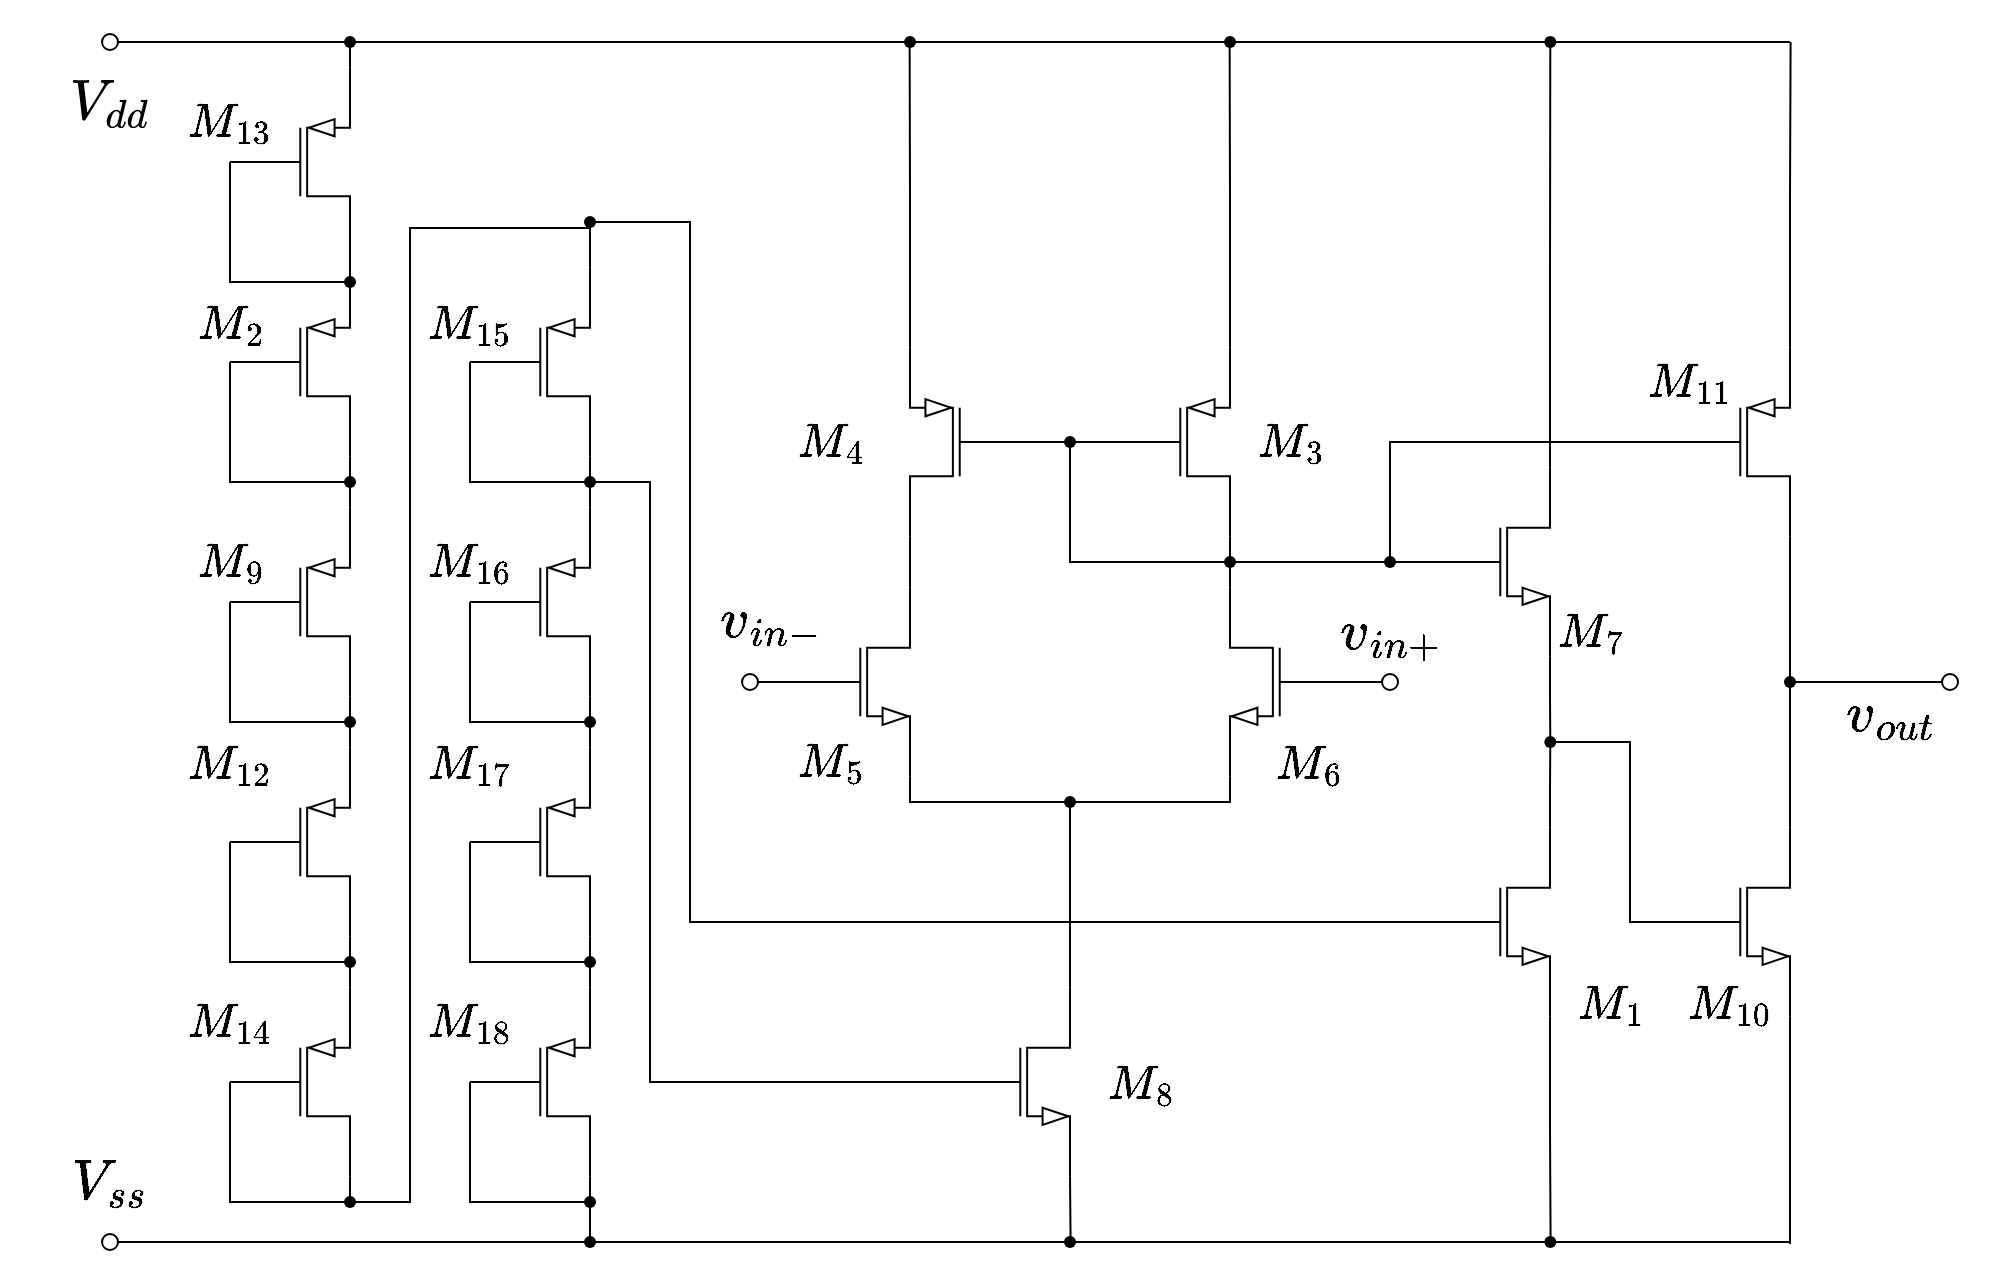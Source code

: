 <mxfile version="21.1.2" type="device">
  <diagram id="sZmBBNWmDqwiIwYOH3dT" name="ページ1">
    <mxGraphModel dx="1434" dy="844" grid="1" gridSize="10" guides="1" tooltips="1" connect="1" arrows="1" fold="1" page="1" pageScale="1" pageWidth="1169" pageHeight="827" math="1" shadow="0">
      <root>
        <mxCell id="0" />
        <mxCell id="1" parent="0" />
        <mxCell id="0vJ4t5-ptD8LFdicFCj9-73" style="edgeStyle=orthogonalEdgeStyle;shape=connector;rounded=0;orthogonalLoop=1;jettySize=auto;html=1;exitX=1;exitY=0;exitDx=0;exitDy=0;exitPerimeter=0;entryX=1;entryY=1;entryDx=0;entryDy=0;entryPerimeter=0;labelBackgroundColor=default;strokeColor=default;fontFamily=Helvetica;fontSize=11;fontColor=default;endArrow=none;endFill=0;" parent="1" source="0vJ4t5-ptD8LFdicFCj9-1" target="0vJ4t5-ptD8LFdicFCj9-68" edge="1">
          <mxGeometry relative="1" as="geometry" />
        </mxCell>
        <mxCell id="0vJ4t5-ptD8LFdicFCj9-75" style="edgeStyle=orthogonalEdgeStyle;shape=connector;rounded=0;orthogonalLoop=1;jettySize=auto;html=1;exitX=1;exitY=1;exitDx=0;exitDy=0;exitPerimeter=0;entryX=1;entryY=1;entryDx=0;entryDy=0;entryPerimeter=0;labelBackgroundColor=default;strokeColor=default;fontFamily=Helvetica;fontSize=11;fontColor=default;endArrow=none;endFill=0;" parent="1" source="0vJ4t5-ptD8LFdicFCj9-1" target="0vJ4t5-ptD8LFdicFCj9-69" edge="1">
          <mxGeometry relative="1" as="geometry">
            <Array as="points">
              <mxPoint x="550" y="499" />
              <mxPoint x="710" y="499" />
            </Array>
          </mxGeometry>
        </mxCell>
        <mxCell id="0vJ4t5-ptD8LFdicFCj9-119" style="edgeStyle=orthogonalEdgeStyle;shape=connector;rounded=0;orthogonalLoop=1;jettySize=auto;html=1;exitX=0;exitY=0.5;exitDx=0;exitDy=0;exitPerimeter=0;entryX=1;entryY=0.5;entryDx=0;entryDy=0;labelBackgroundColor=default;strokeColor=default;fontFamily=Helvetica;fontSize=11;fontColor=default;endArrow=none;endFill=0;" parent="1" source="0vJ4t5-ptD8LFdicFCj9-1" target="0vJ4t5-ptD8LFdicFCj9-116" edge="1">
          <mxGeometry relative="1" as="geometry" />
        </mxCell>
        <mxCell id="0vJ4t5-ptD8LFdicFCj9-1" value="" style="verticalLabelPosition=bottom;shadow=0;dashed=0;align=center;html=1;verticalAlign=top;shape=mxgraph.electrical.transistors.nmos;pointerEvents=1;" parent="1" vertex="1">
          <mxGeometry x="490" y="389" width="60" height="100" as="geometry" />
        </mxCell>
        <mxCell id="0vJ4t5-ptD8LFdicFCj9-4" style="edgeStyle=orthogonalEdgeStyle;rounded=0;orthogonalLoop=1;jettySize=auto;html=1;exitX=0;exitY=0.5;exitDx=0;exitDy=0;exitPerimeter=0;entryX=0.61;entryY=0.47;entryDx=0;entryDy=0;entryPerimeter=0;endArrow=none;endFill=0;" parent="1" source="0vJ4t5-ptD8LFdicFCj9-2" target="0vJ4t5-ptD8LFdicFCj9-3" edge="1">
          <mxGeometry relative="1" as="geometry">
            <Array as="points">
              <mxPoint x="210" y="339" />
            </Array>
          </mxGeometry>
        </mxCell>
        <mxCell id="0vJ4t5-ptD8LFdicFCj9-5" style="edgeStyle=orthogonalEdgeStyle;shape=connector;rounded=0;orthogonalLoop=1;jettySize=auto;html=1;exitX=1;exitY=1;exitDx=0;exitDy=0;exitPerimeter=0;entryX=0.995;entryY=0.441;entryDx=0;entryDy=0;entryPerimeter=0;labelBackgroundColor=default;strokeColor=default;fontFamily=Helvetica;fontSize=11;fontColor=default;endArrow=none;endFill=0;" parent="1" source="0vJ4t5-ptD8LFdicFCj9-2" target="0vJ4t5-ptD8LFdicFCj9-3" edge="1">
          <mxGeometry relative="1" as="geometry" />
        </mxCell>
        <mxCell id="0vJ4t5-ptD8LFdicFCj9-18" style="edgeStyle=orthogonalEdgeStyle;shape=connector;rounded=0;orthogonalLoop=1;jettySize=auto;html=1;exitX=1;exitY=0;exitDx=0;exitDy=0;exitPerimeter=0;labelBackgroundColor=default;strokeColor=default;fontFamily=Helvetica;fontSize=11;fontColor=default;endArrow=none;endFill=0;" parent="1" source="0vJ4t5-ptD8LFdicFCj9-2" edge="1">
          <mxGeometry relative="1" as="geometry">
            <mxPoint x="270" y="219" as="targetPoint" />
          </mxGeometry>
        </mxCell>
        <mxCell id="0vJ4t5-ptD8LFdicFCj9-2" value="" style="verticalLabelPosition=bottom;shadow=0;dashed=0;align=center;html=1;verticalAlign=top;shape=mxgraph.electrical.transistors.pmos;pointerEvents=1;" parent="1" vertex="1">
          <mxGeometry x="210" y="229" width="60" height="100" as="geometry" />
        </mxCell>
        <mxCell id="0vJ4t5-ptD8LFdicFCj9-3" value="" style="shape=waypoint;sketch=0;fillStyle=solid;size=6;pointerEvents=1;points=[];fillColor=none;resizable=0;rotatable=0;perimeter=centerPerimeter;snapToPoint=1;fontFamily=Helvetica;fontSize=11;fontColor=default;" parent="1" vertex="1">
          <mxGeometry x="250" y="319" width="40" height="40" as="geometry" />
        </mxCell>
        <mxCell id="0vJ4t5-ptD8LFdicFCj9-19" style="edgeStyle=orthogonalEdgeStyle;rounded=0;orthogonalLoop=1;jettySize=auto;html=1;exitX=0;exitY=0.5;exitDx=0;exitDy=0;exitPerimeter=0;entryX=0.61;entryY=0.47;entryDx=0;entryDy=0;entryPerimeter=0;endArrow=none;endFill=0;" parent="1" source="0vJ4t5-ptD8LFdicFCj9-22" target="0vJ4t5-ptD8LFdicFCj9-23" edge="1">
          <mxGeometry relative="1" as="geometry">
            <Array as="points">
              <mxPoint x="210" y="459" />
            </Array>
          </mxGeometry>
        </mxCell>
        <mxCell id="0vJ4t5-ptD8LFdicFCj9-20" style="edgeStyle=orthogonalEdgeStyle;shape=connector;rounded=0;orthogonalLoop=1;jettySize=auto;html=1;exitX=1;exitY=1;exitDx=0;exitDy=0;exitPerimeter=0;entryX=0.995;entryY=0.441;entryDx=0;entryDy=0;entryPerimeter=0;labelBackgroundColor=default;strokeColor=default;fontFamily=Helvetica;fontSize=11;fontColor=default;endArrow=none;endFill=0;" parent="1" source="0vJ4t5-ptD8LFdicFCj9-22" target="0vJ4t5-ptD8LFdicFCj9-23" edge="1">
          <mxGeometry relative="1" as="geometry" />
        </mxCell>
        <mxCell id="0vJ4t5-ptD8LFdicFCj9-21" style="edgeStyle=orthogonalEdgeStyle;shape=connector;rounded=0;orthogonalLoop=1;jettySize=auto;html=1;exitX=1;exitY=0;exitDx=0;exitDy=0;exitPerimeter=0;labelBackgroundColor=default;strokeColor=default;fontFamily=Helvetica;fontSize=11;fontColor=default;endArrow=none;endFill=0;" parent="1" source="0vJ4t5-ptD8LFdicFCj9-22" edge="1">
          <mxGeometry relative="1" as="geometry">
            <mxPoint x="270" y="339" as="targetPoint" />
          </mxGeometry>
        </mxCell>
        <mxCell id="0vJ4t5-ptD8LFdicFCj9-22" value="" style="verticalLabelPosition=bottom;shadow=0;dashed=0;align=center;html=1;verticalAlign=top;shape=mxgraph.electrical.transistors.pmos;pointerEvents=1;" parent="1" vertex="1">
          <mxGeometry x="210" y="349" width="60" height="100" as="geometry" />
        </mxCell>
        <mxCell id="0vJ4t5-ptD8LFdicFCj9-23" value="" style="shape=waypoint;sketch=0;fillStyle=solid;size=6;pointerEvents=1;points=[];fillColor=none;resizable=0;rotatable=0;perimeter=centerPerimeter;snapToPoint=1;fontFamily=Helvetica;fontSize=11;fontColor=default;" parent="1" vertex="1">
          <mxGeometry x="250" y="439" width="40" height="40" as="geometry" />
        </mxCell>
        <mxCell id="0vJ4t5-ptD8LFdicFCj9-24" style="edgeStyle=orthogonalEdgeStyle;rounded=0;orthogonalLoop=1;jettySize=auto;html=1;exitX=0;exitY=0.5;exitDx=0;exitDy=0;exitPerimeter=0;entryX=0.61;entryY=0.47;entryDx=0;entryDy=0;entryPerimeter=0;endArrow=none;endFill=0;" parent="1" source="0vJ4t5-ptD8LFdicFCj9-27" target="0vJ4t5-ptD8LFdicFCj9-28" edge="1">
          <mxGeometry relative="1" as="geometry">
            <Array as="points">
              <mxPoint x="210" y="579" />
            </Array>
          </mxGeometry>
        </mxCell>
        <mxCell id="0vJ4t5-ptD8LFdicFCj9-25" style="edgeStyle=orthogonalEdgeStyle;shape=connector;rounded=0;orthogonalLoop=1;jettySize=auto;html=1;exitX=1;exitY=1;exitDx=0;exitDy=0;exitPerimeter=0;entryX=0.995;entryY=0.441;entryDx=0;entryDy=0;entryPerimeter=0;labelBackgroundColor=default;strokeColor=default;fontFamily=Helvetica;fontSize=11;fontColor=default;endArrow=none;endFill=0;" parent="1" source="0vJ4t5-ptD8LFdicFCj9-27" target="0vJ4t5-ptD8LFdicFCj9-28" edge="1">
          <mxGeometry relative="1" as="geometry" />
        </mxCell>
        <mxCell id="0vJ4t5-ptD8LFdicFCj9-26" style="edgeStyle=orthogonalEdgeStyle;shape=connector;rounded=0;orthogonalLoop=1;jettySize=auto;html=1;exitX=1;exitY=0;exitDx=0;exitDy=0;exitPerimeter=0;labelBackgroundColor=default;strokeColor=default;fontFamily=Helvetica;fontSize=11;fontColor=default;endArrow=none;endFill=0;" parent="1" source="0vJ4t5-ptD8LFdicFCj9-27" edge="1">
          <mxGeometry relative="1" as="geometry">
            <mxPoint x="270" y="459" as="targetPoint" />
          </mxGeometry>
        </mxCell>
        <mxCell id="0vJ4t5-ptD8LFdicFCj9-27" value="" style="verticalLabelPosition=bottom;shadow=0;dashed=0;align=center;html=1;verticalAlign=top;shape=mxgraph.electrical.transistors.pmos;pointerEvents=1;" parent="1" vertex="1">
          <mxGeometry x="210" y="469" width="60" height="100" as="geometry" />
        </mxCell>
        <mxCell id="0vJ4t5-ptD8LFdicFCj9-28" value="" style="shape=waypoint;sketch=0;fillStyle=solid;size=6;pointerEvents=1;points=[];fillColor=none;resizable=0;rotatable=0;perimeter=centerPerimeter;snapToPoint=1;fontFamily=Helvetica;fontSize=11;fontColor=default;" parent="1" vertex="1">
          <mxGeometry x="250" y="559" width="40" height="40" as="geometry" />
        </mxCell>
        <mxCell id="0vJ4t5-ptD8LFdicFCj9-29" style="edgeStyle=orthogonalEdgeStyle;rounded=0;orthogonalLoop=1;jettySize=auto;html=1;exitX=0;exitY=0.5;exitDx=0;exitDy=0;exitPerimeter=0;entryX=0.61;entryY=0.47;entryDx=0;entryDy=0;entryPerimeter=0;endArrow=none;endFill=0;" parent="1" source="0vJ4t5-ptD8LFdicFCj9-32" target="0vJ4t5-ptD8LFdicFCj9-33" edge="1">
          <mxGeometry relative="1" as="geometry">
            <Array as="points">
              <mxPoint x="210" y="699" />
            </Array>
          </mxGeometry>
        </mxCell>
        <mxCell id="0vJ4t5-ptD8LFdicFCj9-30" style="edgeStyle=orthogonalEdgeStyle;shape=connector;rounded=0;orthogonalLoop=1;jettySize=auto;html=1;exitX=1;exitY=1;exitDx=0;exitDy=0;exitPerimeter=0;entryX=0.995;entryY=0.441;entryDx=0;entryDy=0;entryPerimeter=0;labelBackgroundColor=default;strokeColor=default;fontFamily=Helvetica;fontSize=11;fontColor=default;endArrow=none;endFill=0;" parent="1" source="0vJ4t5-ptD8LFdicFCj9-32" target="0vJ4t5-ptD8LFdicFCj9-33" edge="1">
          <mxGeometry relative="1" as="geometry" />
        </mxCell>
        <mxCell id="0vJ4t5-ptD8LFdicFCj9-31" style="edgeStyle=orthogonalEdgeStyle;shape=connector;rounded=0;orthogonalLoop=1;jettySize=auto;html=1;exitX=1;exitY=0;exitDx=0;exitDy=0;exitPerimeter=0;labelBackgroundColor=default;strokeColor=default;fontFamily=Helvetica;fontSize=11;fontColor=default;endArrow=none;endFill=0;" parent="1" source="0vJ4t5-ptD8LFdicFCj9-32" edge="1">
          <mxGeometry relative="1" as="geometry">
            <mxPoint x="270" y="579" as="targetPoint" />
          </mxGeometry>
        </mxCell>
        <mxCell id="0vJ4t5-ptD8LFdicFCj9-32" value="" style="verticalLabelPosition=bottom;shadow=0;dashed=0;align=center;html=1;verticalAlign=top;shape=mxgraph.electrical.transistors.pmos;pointerEvents=1;" parent="1" vertex="1">
          <mxGeometry x="210" y="589" width="60" height="100" as="geometry" />
        </mxCell>
        <mxCell id="0vJ4t5-ptD8LFdicFCj9-33" value="" style="shape=waypoint;sketch=0;fillStyle=solid;size=6;pointerEvents=1;points=[];fillColor=none;resizable=0;rotatable=0;perimeter=centerPerimeter;snapToPoint=1;fontFamily=Helvetica;fontSize=11;fontColor=default;" parent="1" vertex="1">
          <mxGeometry x="250" y="679" width="40" height="40" as="geometry" />
        </mxCell>
        <mxCell id="0vJ4t5-ptD8LFdicFCj9-34" style="edgeStyle=orthogonalEdgeStyle;rounded=0;orthogonalLoop=1;jettySize=auto;html=1;exitX=0;exitY=0.5;exitDx=0;exitDy=0;exitPerimeter=0;entryX=0.61;entryY=0.47;entryDx=0;entryDy=0;entryPerimeter=0;endArrow=none;endFill=0;" parent="1" source="0vJ4t5-ptD8LFdicFCj9-37" target="0vJ4t5-ptD8LFdicFCj9-38" edge="1">
          <mxGeometry relative="1" as="geometry">
            <Array as="points">
              <mxPoint x="330" y="339" />
            </Array>
          </mxGeometry>
        </mxCell>
        <mxCell id="0vJ4t5-ptD8LFdicFCj9-35" style="edgeStyle=orthogonalEdgeStyle;shape=connector;rounded=0;orthogonalLoop=1;jettySize=auto;html=1;exitX=1;exitY=1;exitDx=0;exitDy=0;exitPerimeter=0;entryX=0.995;entryY=0.441;entryDx=0;entryDy=0;entryPerimeter=0;labelBackgroundColor=default;strokeColor=default;fontFamily=Helvetica;fontSize=11;fontColor=default;endArrow=none;endFill=0;" parent="1" source="0vJ4t5-ptD8LFdicFCj9-37" target="0vJ4t5-ptD8LFdicFCj9-38" edge="1">
          <mxGeometry relative="1" as="geometry" />
        </mxCell>
        <mxCell id="0vJ4t5-ptD8LFdicFCj9-66" style="edgeStyle=orthogonalEdgeStyle;shape=connector;rounded=0;orthogonalLoop=1;jettySize=auto;html=1;exitX=1;exitY=0;exitDx=0;exitDy=0;exitPerimeter=0;labelBackgroundColor=default;strokeColor=default;fontFamily=Helvetica;fontSize=11;fontColor=default;endArrow=none;endFill=0;entryX=0.607;entryY=0.476;entryDx=0;entryDy=0;entryPerimeter=0;" parent="1" source="0vJ4t5-ptD8LFdicFCj9-37" target="0vJ4t5-ptD8LFdicFCj9-33" edge="1">
          <mxGeometry relative="1" as="geometry">
            <mxPoint x="300" y="699" as="targetPoint" />
            <Array as="points">
              <mxPoint x="390" y="212" />
              <mxPoint x="300" y="212" />
              <mxPoint x="300" y="699" />
            </Array>
          </mxGeometry>
        </mxCell>
        <mxCell id="0vJ4t5-ptD8LFdicFCj9-37" value="" style="verticalLabelPosition=bottom;shadow=0;dashed=0;align=center;html=1;verticalAlign=top;shape=mxgraph.electrical.transistors.pmos;pointerEvents=1;" parent="1" vertex="1">
          <mxGeometry x="330" y="229" width="60" height="100" as="geometry" />
        </mxCell>
        <mxCell id="0vJ4t5-ptD8LFdicFCj9-38" value="" style="shape=waypoint;sketch=0;fillStyle=solid;size=6;pointerEvents=1;points=[];fillColor=none;resizable=0;rotatable=0;perimeter=centerPerimeter;snapToPoint=1;fontFamily=Helvetica;fontSize=11;fontColor=default;" parent="1" vertex="1">
          <mxGeometry x="370" y="319" width="40" height="40" as="geometry" />
        </mxCell>
        <mxCell id="0vJ4t5-ptD8LFdicFCj9-39" style="edgeStyle=orthogonalEdgeStyle;rounded=0;orthogonalLoop=1;jettySize=auto;html=1;exitX=0;exitY=0.5;exitDx=0;exitDy=0;exitPerimeter=0;entryX=0.61;entryY=0.47;entryDx=0;entryDy=0;entryPerimeter=0;endArrow=none;endFill=0;" parent="1" source="0vJ4t5-ptD8LFdicFCj9-42" target="0vJ4t5-ptD8LFdicFCj9-43" edge="1">
          <mxGeometry relative="1" as="geometry">
            <Array as="points">
              <mxPoint x="330" y="459" />
            </Array>
          </mxGeometry>
        </mxCell>
        <mxCell id="0vJ4t5-ptD8LFdicFCj9-40" style="edgeStyle=orthogonalEdgeStyle;shape=connector;rounded=0;orthogonalLoop=1;jettySize=auto;html=1;exitX=1;exitY=1;exitDx=0;exitDy=0;exitPerimeter=0;entryX=0.995;entryY=0.441;entryDx=0;entryDy=0;entryPerimeter=0;labelBackgroundColor=default;strokeColor=default;fontFamily=Helvetica;fontSize=11;fontColor=default;endArrow=none;endFill=0;" parent="1" source="0vJ4t5-ptD8LFdicFCj9-42" target="0vJ4t5-ptD8LFdicFCj9-43" edge="1">
          <mxGeometry relative="1" as="geometry" />
        </mxCell>
        <mxCell id="0vJ4t5-ptD8LFdicFCj9-41" style="edgeStyle=orthogonalEdgeStyle;shape=connector;rounded=0;orthogonalLoop=1;jettySize=auto;html=1;exitX=1;exitY=0;exitDx=0;exitDy=0;exitPerimeter=0;labelBackgroundColor=default;strokeColor=default;fontFamily=Helvetica;fontSize=11;fontColor=default;endArrow=none;endFill=0;" parent="1" source="0vJ4t5-ptD8LFdicFCj9-42" edge="1">
          <mxGeometry relative="1" as="geometry">
            <mxPoint x="390" y="339" as="targetPoint" />
          </mxGeometry>
        </mxCell>
        <mxCell id="0vJ4t5-ptD8LFdicFCj9-42" value="" style="verticalLabelPosition=bottom;shadow=0;dashed=0;align=center;html=1;verticalAlign=top;shape=mxgraph.electrical.transistors.pmos;pointerEvents=1;" parent="1" vertex="1">
          <mxGeometry x="330" y="349" width="60" height="100" as="geometry" />
        </mxCell>
        <mxCell id="0vJ4t5-ptD8LFdicFCj9-43" value="" style="shape=waypoint;sketch=0;fillStyle=solid;size=6;pointerEvents=1;points=[];fillColor=none;resizable=0;rotatable=0;perimeter=centerPerimeter;snapToPoint=1;fontFamily=Helvetica;fontSize=11;fontColor=default;" parent="1" vertex="1">
          <mxGeometry x="370" y="439" width="40" height="40" as="geometry" />
        </mxCell>
        <mxCell id="0vJ4t5-ptD8LFdicFCj9-44" style="edgeStyle=orthogonalEdgeStyle;rounded=0;orthogonalLoop=1;jettySize=auto;html=1;exitX=0;exitY=0.5;exitDx=0;exitDy=0;exitPerimeter=0;entryX=0.61;entryY=0.47;entryDx=0;entryDy=0;entryPerimeter=0;endArrow=none;endFill=0;" parent="1" source="0vJ4t5-ptD8LFdicFCj9-47" target="0vJ4t5-ptD8LFdicFCj9-48" edge="1">
          <mxGeometry relative="1" as="geometry">
            <Array as="points">
              <mxPoint x="330" y="579" />
            </Array>
          </mxGeometry>
        </mxCell>
        <mxCell id="0vJ4t5-ptD8LFdicFCj9-45" style="edgeStyle=orthogonalEdgeStyle;shape=connector;rounded=0;orthogonalLoop=1;jettySize=auto;html=1;exitX=1;exitY=1;exitDx=0;exitDy=0;exitPerimeter=0;entryX=0.995;entryY=0.441;entryDx=0;entryDy=0;entryPerimeter=0;labelBackgroundColor=default;strokeColor=default;fontFamily=Helvetica;fontSize=11;fontColor=default;endArrow=none;endFill=0;" parent="1" source="0vJ4t5-ptD8LFdicFCj9-47" target="0vJ4t5-ptD8LFdicFCj9-48" edge="1">
          <mxGeometry relative="1" as="geometry" />
        </mxCell>
        <mxCell id="0vJ4t5-ptD8LFdicFCj9-46" style="edgeStyle=orthogonalEdgeStyle;shape=connector;rounded=0;orthogonalLoop=1;jettySize=auto;html=1;exitX=1;exitY=0;exitDx=0;exitDy=0;exitPerimeter=0;labelBackgroundColor=default;strokeColor=default;fontFamily=Helvetica;fontSize=11;fontColor=default;endArrow=none;endFill=0;" parent="1" source="0vJ4t5-ptD8LFdicFCj9-47" edge="1">
          <mxGeometry relative="1" as="geometry">
            <mxPoint x="390" y="459" as="targetPoint" />
          </mxGeometry>
        </mxCell>
        <mxCell id="0vJ4t5-ptD8LFdicFCj9-47" value="" style="verticalLabelPosition=bottom;shadow=0;dashed=0;align=center;html=1;verticalAlign=top;shape=mxgraph.electrical.transistors.pmos;pointerEvents=1;" parent="1" vertex="1">
          <mxGeometry x="330" y="469" width="60" height="100" as="geometry" />
        </mxCell>
        <mxCell id="0vJ4t5-ptD8LFdicFCj9-48" value="" style="shape=waypoint;sketch=0;fillStyle=solid;size=6;pointerEvents=1;points=[];fillColor=none;resizable=0;rotatable=0;perimeter=centerPerimeter;snapToPoint=1;fontFamily=Helvetica;fontSize=11;fontColor=default;" parent="1" vertex="1">
          <mxGeometry x="370" y="559" width="40" height="40" as="geometry" />
        </mxCell>
        <mxCell id="0vJ4t5-ptD8LFdicFCj9-49" style="edgeStyle=orthogonalEdgeStyle;rounded=0;orthogonalLoop=1;jettySize=auto;html=1;exitX=0;exitY=0.5;exitDx=0;exitDy=0;exitPerimeter=0;entryX=0.61;entryY=0.47;entryDx=0;entryDy=0;entryPerimeter=0;endArrow=none;endFill=0;" parent="1" source="0vJ4t5-ptD8LFdicFCj9-52" target="0vJ4t5-ptD8LFdicFCj9-53" edge="1">
          <mxGeometry relative="1" as="geometry">
            <Array as="points">
              <mxPoint x="330" y="699" />
            </Array>
          </mxGeometry>
        </mxCell>
        <mxCell id="0vJ4t5-ptD8LFdicFCj9-50" style="edgeStyle=orthogonalEdgeStyle;shape=connector;rounded=0;orthogonalLoop=1;jettySize=auto;html=1;exitX=1;exitY=1;exitDx=0;exitDy=0;exitPerimeter=0;entryX=0.995;entryY=0.441;entryDx=0;entryDy=0;entryPerimeter=0;labelBackgroundColor=default;strokeColor=default;fontFamily=Helvetica;fontSize=11;fontColor=default;endArrow=none;endFill=0;" parent="1" source="0vJ4t5-ptD8LFdicFCj9-52" target="0vJ4t5-ptD8LFdicFCj9-53" edge="1">
          <mxGeometry relative="1" as="geometry" />
        </mxCell>
        <mxCell id="0vJ4t5-ptD8LFdicFCj9-51" style="edgeStyle=orthogonalEdgeStyle;shape=connector;rounded=0;orthogonalLoop=1;jettySize=auto;html=1;exitX=1;exitY=0;exitDx=0;exitDy=0;exitPerimeter=0;labelBackgroundColor=default;strokeColor=default;fontFamily=Helvetica;fontSize=11;fontColor=default;endArrow=none;endFill=0;" parent="1" source="0vJ4t5-ptD8LFdicFCj9-52" edge="1">
          <mxGeometry relative="1" as="geometry">
            <mxPoint x="390" y="579" as="targetPoint" />
          </mxGeometry>
        </mxCell>
        <mxCell id="0vJ4t5-ptD8LFdicFCj9-52" value="" style="verticalLabelPosition=bottom;shadow=0;dashed=0;align=center;html=1;verticalAlign=top;shape=mxgraph.electrical.transistors.pmos;pointerEvents=1;" parent="1" vertex="1">
          <mxGeometry x="330" y="589" width="60" height="100" as="geometry" />
        </mxCell>
        <mxCell id="0vJ4t5-ptD8LFdicFCj9-103" style="edgeStyle=orthogonalEdgeStyle;shape=connector;rounded=0;orthogonalLoop=1;jettySize=auto;html=1;labelBackgroundColor=default;strokeColor=default;fontFamily=Helvetica;fontSize=11;fontColor=default;endArrow=none;endFill=0;" parent="1" source="0vJ4t5-ptD8LFdicFCj9-53" edge="1">
          <mxGeometry relative="1" as="geometry">
            <mxPoint x="390" y="719" as="targetPoint" />
          </mxGeometry>
        </mxCell>
        <mxCell id="0vJ4t5-ptD8LFdicFCj9-53" value="" style="shape=waypoint;sketch=0;fillStyle=solid;size=6;pointerEvents=1;points=[];fillColor=none;resizable=0;rotatable=0;perimeter=centerPerimeter;snapToPoint=1;fontFamily=Helvetica;fontSize=11;fontColor=default;" parent="1" vertex="1">
          <mxGeometry x="370" y="679" width="40" height="40" as="geometry" />
        </mxCell>
        <mxCell id="0vJ4t5-ptD8LFdicFCj9-60" style="edgeStyle=orthogonalEdgeStyle;rounded=0;orthogonalLoop=1;jettySize=auto;html=1;exitX=0;exitY=0.5;exitDx=0;exitDy=0;exitPerimeter=0;entryX=0.61;entryY=0.47;entryDx=0;entryDy=0;entryPerimeter=0;endArrow=none;endFill=0;" parent="1" source="0vJ4t5-ptD8LFdicFCj9-63" target="0vJ4t5-ptD8LFdicFCj9-64" edge="1">
          <mxGeometry relative="1" as="geometry">
            <Array as="points">
              <mxPoint x="210" y="239" />
            </Array>
          </mxGeometry>
        </mxCell>
        <mxCell id="0vJ4t5-ptD8LFdicFCj9-61" style="edgeStyle=orthogonalEdgeStyle;shape=connector;rounded=0;orthogonalLoop=1;jettySize=auto;html=1;exitX=1;exitY=1;exitDx=0;exitDy=0;exitPerimeter=0;entryX=0.995;entryY=0.441;entryDx=0;entryDy=0;entryPerimeter=0;labelBackgroundColor=default;strokeColor=default;fontFamily=Helvetica;fontSize=11;fontColor=default;endArrow=none;endFill=0;" parent="1" source="0vJ4t5-ptD8LFdicFCj9-63" target="0vJ4t5-ptD8LFdicFCj9-64" edge="1">
          <mxGeometry relative="1" as="geometry" />
        </mxCell>
        <mxCell id="0vJ4t5-ptD8LFdicFCj9-62" style="edgeStyle=orthogonalEdgeStyle;shape=connector;rounded=0;orthogonalLoop=1;jettySize=auto;html=1;exitX=1;exitY=0;exitDx=0;exitDy=0;exitPerimeter=0;labelBackgroundColor=default;strokeColor=default;fontFamily=Helvetica;fontSize=11;fontColor=default;endArrow=none;endFill=0;" parent="1" source="0vJ4t5-ptD8LFdicFCj9-63" edge="1">
          <mxGeometry relative="1" as="geometry">
            <mxPoint x="270" y="119" as="targetPoint" />
          </mxGeometry>
        </mxCell>
        <mxCell id="0vJ4t5-ptD8LFdicFCj9-63" value="" style="verticalLabelPosition=bottom;shadow=0;dashed=0;align=center;html=1;verticalAlign=top;shape=mxgraph.electrical.transistors.pmos;pointerEvents=1;" parent="1" vertex="1">
          <mxGeometry x="210" y="129" width="60" height="100" as="geometry" />
        </mxCell>
        <mxCell id="0vJ4t5-ptD8LFdicFCj9-64" value="" style="shape=waypoint;sketch=0;fillStyle=solid;size=6;pointerEvents=1;points=[];fillColor=none;resizable=0;rotatable=0;perimeter=centerPerimeter;snapToPoint=1;fontFamily=Helvetica;fontSize=11;fontColor=default;" parent="1" vertex="1">
          <mxGeometry x="250" y="219" width="40" height="40" as="geometry" />
        </mxCell>
        <mxCell id="0vJ4t5-ptD8LFdicFCj9-65" style="edgeStyle=orthogonalEdgeStyle;shape=connector;rounded=0;orthogonalLoop=1;jettySize=auto;html=1;exitX=1;exitY=0;exitDx=0;exitDy=0;exitPerimeter=0;labelBackgroundColor=default;strokeColor=default;fontFamily=Helvetica;fontSize=11;fontColor=default;endArrow=none;endFill=0;" parent="1" edge="1">
          <mxGeometry relative="1" as="geometry">
            <mxPoint x="270" y="239" as="targetPoint" />
            <mxPoint x="270" y="251.857" as="sourcePoint" />
          </mxGeometry>
        </mxCell>
        <mxCell id="0vJ4t5-ptD8LFdicFCj9-110" style="edgeStyle=orthogonalEdgeStyle;shape=connector;rounded=0;orthogonalLoop=1;jettySize=auto;html=1;exitX=1;exitY=0;exitDx=0;exitDy=0;exitPerimeter=0;labelBackgroundColor=default;strokeColor=default;fontFamily=Helvetica;fontSize=11;fontColor=default;endArrow=none;endFill=0;" parent="1" source="0vJ4t5-ptD8LFdicFCj9-67" edge="1">
          <mxGeometry relative="1" as="geometry">
            <mxPoint x="709.818" y="119" as="targetPoint" />
          </mxGeometry>
        </mxCell>
        <mxCell id="0vJ4t5-ptD8LFdicFCj9-67" value="" style="verticalLabelPosition=bottom;shadow=0;dashed=0;align=center;html=1;verticalAlign=top;shape=mxgraph.electrical.transistors.pmos;pointerEvents=1;" parent="1" vertex="1">
          <mxGeometry x="650" y="269" width="60" height="100" as="geometry" />
        </mxCell>
        <mxCell id="0vJ4t5-ptD8LFdicFCj9-72" style="edgeStyle=orthogonalEdgeStyle;shape=connector;rounded=0;orthogonalLoop=1;jettySize=auto;html=1;exitX=0;exitY=0.5;exitDx=0;exitDy=0;exitPerimeter=0;entryX=0;entryY=0.5;entryDx=0;entryDy=0;entryPerimeter=0;labelBackgroundColor=default;strokeColor=default;fontFamily=Helvetica;fontSize=11;fontColor=default;endArrow=none;endFill=0;" parent="1" source="0vJ4t5-ptD8LFdicFCj9-68" target="0vJ4t5-ptD8LFdicFCj9-67" edge="1">
          <mxGeometry relative="1" as="geometry" />
        </mxCell>
        <mxCell id="0vJ4t5-ptD8LFdicFCj9-111" style="edgeStyle=orthogonalEdgeStyle;shape=connector;rounded=0;orthogonalLoop=1;jettySize=auto;html=1;exitX=1;exitY=0;exitDx=0;exitDy=0;exitPerimeter=0;labelBackgroundColor=default;strokeColor=default;fontFamily=Helvetica;fontSize=11;fontColor=default;endArrow=none;endFill=0;" parent="1" source="0vJ4t5-ptD8LFdicFCj9-68" edge="1">
          <mxGeometry relative="1" as="geometry">
            <mxPoint x="549.818" y="119" as="targetPoint" />
          </mxGeometry>
        </mxCell>
        <mxCell id="0vJ4t5-ptD8LFdicFCj9-68" value="" style="verticalLabelPosition=bottom;shadow=0;dashed=0;align=center;html=1;verticalAlign=top;shape=mxgraph.electrical.transistors.pmos;pointerEvents=1;flipH=1;" parent="1" vertex="1">
          <mxGeometry x="550" y="269" width="60" height="100" as="geometry" />
        </mxCell>
        <mxCell id="0vJ4t5-ptD8LFdicFCj9-74" style="edgeStyle=orthogonalEdgeStyle;shape=connector;rounded=0;orthogonalLoop=1;jettySize=auto;html=1;exitDx=0;exitDy=0;exitPerimeter=0;entryX=1;entryY=1;entryDx=0;entryDy=0;entryPerimeter=0;labelBackgroundColor=default;strokeColor=default;fontFamily=Helvetica;fontSize=11;fontColor=default;endArrow=none;endFill=0;startArrow=none;" parent="1" source="0vJ4t5-ptD8LFdicFCj9-78" target="0vJ4t5-ptD8LFdicFCj9-67" edge="1">
          <mxGeometry relative="1" as="geometry" />
        </mxCell>
        <mxCell id="0vJ4t5-ptD8LFdicFCj9-118" style="edgeStyle=orthogonalEdgeStyle;shape=connector;rounded=0;orthogonalLoop=1;jettySize=auto;html=1;exitX=0;exitY=0.5;exitDx=0;exitDy=0;exitPerimeter=0;entryX=0;entryY=0.5;entryDx=0;entryDy=0;labelBackgroundColor=default;strokeColor=default;fontFamily=Helvetica;fontSize=11;fontColor=default;endArrow=none;endFill=0;" parent="1" source="0vJ4t5-ptD8LFdicFCj9-69" target="0vJ4t5-ptD8LFdicFCj9-117" edge="1">
          <mxGeometry relative="1" as="geometry" />
        </mxCell>
        <mxCell id="0vJ4t5-ptD8LFdicFCj9-69" value="" style="verticalLabelPosition=bottom;shadow=0;dashed=0;align=center;html=1;verticalAlign=top;shape=mxgraph.electrical.transistors.nmos;pointerEvents=1;flipH=1;" parent="1" vertex="1">
          <mxGeometry x="710" y="389" width="60" height="100" as="geometry" />
        </mxCell>
        <mxCell id="0vJ4t5-ptD8LFdicFCj9-77" style="edgeStyle=orthogonalEdgeStyle;shape=connector;rounded=0;orthogonalLoop=1;jettySize=auto;html=1;exitX=1;exitY=0;exitDx=0;exitDy=0;exitPerimeter=0;labelBackgroundColor=default;strokeColor=default;fontFamily=Helvetica;fontSize=11;fontColor=default;endArrow=none;endFill=0;" parent="1" source="0vJ4t5-ptD8LFdicFCj9-70" target="0vJ4t5-ptD8LFdicFCj9-76" edge="1">
          <mxGeometry relative="1" as="geometry" />
        </mxCell>
        <mxCell id="0vJ4t5-ptD8LFdicFCj9-101" style="edgeStyle=orthogonalEdgeStyle;shape=connector;rounded=0;orthogonalLoop=1;jettySize=auto;html=1;exitX=1;exitY=1;exitDx=0;exitDy=0;exitPerimeter=0;labelBackgroundColor=default;strokeColor=default;fontFamily=Helvetica;fontSize=11;fontColor=default;endArrow=none;endFill=0;" parent="1" source="0vJ4t5-ptD8LFdicFCj9-70" edge="1">
          <mxGeometry relative="1" as="geometry">
            <mxPoint x="630.296" y="719" as="targetPoint" />
          </mxGeometry>
        </mxCell>
        <mxCell id="0vJ4t5-ptD8LFdicFCj9-108" style="edgeStyle=orthogonalEdgeStyle;shape=connector;rounded=0;orthogonalLoop=1;jettySize=auto;html=1;exitX=0;exitY=0.5;exitDx=0;exitDy=0;exitPerimeter=0;labelBackgroundColor=default;strokeColor=default;fontFamily=Helvetica;fontSize=11;fontColor=default;endArrow=none;endFill=0;" parent="1" source="0vJ4t5-ptD8LFdicFCj9-70" target="0vJ4t5-ptD8LFdicFCj9-38" edge="1">
          <mxGeometry relative="1" as="geometry">
            <Array as="points">
              <mxPoint x="420" y="639" />
              <mxPoint x="420" y="339" />
            </Array>
          </mxGeometry>
        </mxCell>
        <mxCell id="0vJ4t5-ptD8LFdicFCj9-70" value="" style="verticalLabelPosition=bottom;shadow=0;dashed=0;align=center;html=1;verticalAlign=top;shape=mxgraph.electrical.transistors.nmos;pointerEvents=1;" parent="1" vertex="1">
          <mxGeometry x="570" y="589" width="60" height="100" as="geometry" />
        </mxCell>
        <mxCell id="0vJ4t5-ptD8LFdicFCj9-76" value="" style="shape=waypoint;sketch=0;fillStyle=solid;size=6;pointerEvents=1;points=[];fillColor=none;resizable=0;rotatable=0;perimeter=centerPerimeter;snapToPoint=1;fontFamily=Helvetica;fontSize=11;fontColor=default;" parent="1" vertex="1">
          <mxGeometry x="610" y="479" width="40" height="40" as="geometry" />
        </mxCell>
        <mxCell id="0vJ4t5-ptD8LFdicFCj9-78" value="" style="shape=waypoint;sketch=0;fillStyle=solid;size=6;pointerEvents=1;points=[];fillColor=none;resizable=0;rotatable=0;perimeter=centerPerimeter;snapToPoint=1;fontFamily=Helvetica;fontSize=11;fontColor=default;" parent="1" vertex="1">
          <mxGeometry x="690" y="359" width="40" height="40" as="geometry" />
        </mxCell>
        <mxCell id="0vJ4t5-ptD8LFdicFCj9-79" value="" style="edgeStyle=orthogonalEdgeStyle;shape=connector;rounded=0;orthogonalLoop=1;jettySize=auto;html=1;exitX=1;exitY=0;exitDx=0;exitDy=0;exitPerimeter=0;entryDx=0;entryDy=0;entryPerimeter=0;labelBackgroundColor=default;strokeColor=default;fontFamily=Helvetica;fontSize=11;fontColor=default;endArrow=none;endFill=0;" parent="1" source="0vJ4t5-ptD8LFdicFCj9-69" target="0vJ4t5-ptD8LFdicFCj9-78" edge="1">
          <mxGeometry relative="1" as="geometry">
            <mxPoint x="710" y="381.857" as="sourcePoint" />
            <mxPoint x="710" y="366.143" as="targetPoint" />
          </mxGeometry>
        </mxCell>
        <mxCell id="0vJ4t5-ptD8LFdicFCj9-81" style="edgeStyle=orthogonalEdgeStyle;shape=connector;rounded=0;orthogonalLoop=1;jettySize=auto;html=1;labelBackgroundColor=default;strokeColor=default;fontFamily=Helvetica;fontSize=11;fontColor=default;endArrow=none;endFill=0;" parent="1" source="0vJ4t5-ptD8LFdicFCj9-80" target="0vJ4t5-ptD8LFdicFCj9-78" edge="1">
          <mxGeometry relative="1" as="geometry">
            <Array as="points">
              <mxPoint x="630" y="379" />
            </Array>
          </mxGeometry>
        </mxCell>
        <mxCell id="0vJ4t5-ptD8LFdicFCj9-80" value="" style="shape=waypoint;sketch=0;fillStyle=solid;size=6;pointerEvents=1;points=[];fillColor=none;resizable=0;rotatable=0;perimeter=centerPerimeter;snapToPoint=1;fontFamily=Helvetica;fontSize=11;fontColor=default;" parent="1" vertex="1">
          <mxGeometry x="610" y="299" width="40" height="40" as="geometry" />
        </mxCell>
        <mxCell id="0vJ4t5-ptD8LFdicFCj9-88" style="edgeStyle=orthogonalEdgeStyle;shape=connector;rounded=0;orthogonalLoop=1;jettySize=auto;html=1;exitX=0;exitY=0.5;exitDx=0;exitDy=0;exitPerimeter=0;labelBackgroundColor=default;strokeColor=default;fontFamily=Helvetica;fontSize=11;fontColor=default;endArrow=none;endFill=0;" parent="1" source="0vJ4t5-ptD8LFdicFCj9-82" target="0vJ4t5-ptD8LFdicFCj9-87" edge="1">
          <mxGeometry relative="1" as="geometry" />
        </mxCell>
        <mxCell id="0vJ4t5-ptD8LFdicFCj9-89" style="edgeStyle=orthogonalEdgeStyle;shape=connector;rounded=0;orthogonalLoop=1;jettySize=auto;html=1;exitX=1;exitY=1;exitDx=0;exitDy=0;exitPerimeter=0;labelBackgroundColor=default;strokeColor=default;fontFamily=Helvetica;fontSize=11;fontColor=default;endArrow=none;endFill=0;" parent="1" source="0vJ4t5-ptD8LFdicFCj9-82" target="0vJ4t5-ptD8LFdicFCj9-90" edge="1">
          <mxGeometry relative="1" as="geometry">
            <mxPoint x="870.152" y="449" as="targetPoint" />
          </mxGeometry>
        </mxCell>
        <mxCell id="0vJ4t5-ptD8LFdicFCj9-115" style="edgeStyle=orthogonalEdgeStyle;shape=connector;rounded=0;orthogonalLoop=1;jettySize=auto;html=1;exitX=1;exitY=0;exitDx=0;exitDy=0;exitPerimeter=0;entryX=0.66;entryY=1.016;entryDx=0;entryDy=0;entryPerimeter=0;labelBackgroundColor=default;strokeColor=default;fontFamily=Helvetica;fontSize=11;fontColor=default;endArrow=none;endFill=0;" parent="1" source="0vJ4t5-ptD8LFdicFCj9-82" target="0vJ4t5-ptD8LFdicFCj9-114" edge="1">
          <mxGeometry relative="1" as="geometry" />
        </mxCell>
        <mxCell id="0vJ4t5-ptD8LFdicFCj9-82" value="" style="verticalLabelPosition=bottom;shadow=0;dashed=0;align=center;html=1;verticalAlign=top;shape=mxgraph.electrical.transistors.nmos;pointerEvents=1;" parent="1" vertex="1">
          <mxGeometry x="810" y="329" width="60" height="100" as="geometry" />
        </mxCell>
        <mxCell id="0vJ4t5-ptD8LFdicFCj9-91" style="edgeStyle=orthogonalEdgeStyle;shape=connector;rounded=0;orthogonalLoop=1;jettySize=auto;html=1;exitX=1;exitY=0;exitDx=0;exitDy=0;exitPerimeter=0;labelBackgroundColor=default;strokeColor=default;fontFamily=Helvetica;fontSize=11;fontColor=default;endArrow=none;endFill=0;" parent="1" source="0vJ4t5-ptD8LFdicFCj9-83" target="0vJ4t5-ptD8LFdicFCj9-90" edge="1">
          <mxGeometry relative="1" as="geometry" />
        </mxCell>
        <mxCell id="0vJ4t5-ptD8LFdicFCj9-100" style="edgeStyle=orthogonalEdgeStyle;shape=connector;rounded=0;orthogonalLoop=1;jettySize=auto;html=1;exitX=1;exitY=1;exitDx=0;exitDy=0;exitPerimeter=0;labelBackgroundColor=default;strokeColor=default;fontFamily=Helvetica;fontSize=11;fontColor=default;endArrow=none;endFill=0;" parent="1" source="0vJ4t5-ptD8LFdicFCj9-83" edge="1">
          <mxGeometry relative="1" as="geometry">
            <mxPoint x="870.296" y="719" as="targetPoint" />
          </mxGeometry>
        </mxCell>
        <mxCell id="0vJ4t5-ptD8LFdicFCj9-107" style="edgeStyle=orthogonalEdgeStyle;shape=connector;rounded=0;orthogonalLoop=1;jettySize=auto;html=1;exitX=0;exitY=0.5;exitDx=0;exitDy=0;exitPerimeter=0;entryX=1.118;entryY=0.639;entryDx=0;entryDy=0;entryPerimeter=0;labelBackgroundColor=default;strokeColor=default;fontFamily=Helvetica;fontSize=11;fontColor=default;endArrow=none;endFill=0;" parent="1" source="0vJ4t5-ptD8LFdicFCj9-83" target="0vJ4t5-ptD8LFdicFCj9-106" edge="1">
          <mxGeometry relative="1" as="geometry">
            <Array as="points">
              <mxPoint x="440" y="559" />
              <mxPoint x="440" y="209" />
            </Array>
          </mxGeometry>
        </mxCell>
        <mxCell id="0vJ4t5-ptD8LFdicFCj9-83" value="" style="verticalLabelPosition=bottom;shadow=0;dashed=0;align=center;html=1;verticalAlign=top;shape=mxgraph.electrical.transistors.nmos;pointerEvents=1;" parent="1" vertex="1">
          <mxGeometry x="810" y="509" width="60" height="100" as="geometry" />
        </mxCell>
        <mxCell id="0vJ4t5-ptD8LFdicFCj9-86" style="edgeStyle=orthogonalEdgeStyle;shape=connector;rounded=0;orthogonalLoop=1;jettySize=auto;html=1;exitX=0;exitY=0.5;exitDx=0;exitDy=0;exitPerimeter=0;entryX=1.07;entryY=0.298;entryDx=0;entryDy=0;entryPerimeter=0;labelBackgroundColor=default;strokeColor=default;fontFamily=Helvetica;fontSize=11;fontColor=default;endArrow=none;endFill=0;" parent="1" source="0vJ4t5-ptD8LFdicFCj9-84" target="0vJ4t5-ptD8LFdicFCj9-78" edge="1">
          <mxGeometry relative="1" as="geometry">
            <Array as="points">
              <mxPoint x="790" y="319" />
              <mxPoint x="790" y="379" />
            </Array>
          </mxGeometry>
        </mxCell>
        <mxCell id="0vJ4t5-ptD8LFdicFCj9-94" style="edgeStyle=orthogonalEdgeStyle;shape=connector;rounded=0;orthogonalLoop=1;jettySize=auto;html=1;exitX=1;exitY=1;exitDx=0;exitDy=0;exitPerimeter=0;entryX=0.516;entryY=-0.012;entryDx=0;entryDy=0;entryPerimeter=0;labelBackgroundColor=default;strokeColor=default;fontFamily=Helvetica;fontSize=11;fontColor=default;endArrow=none;endFill=0;" parent="1" source="0vJ4t5-ptD8LFdicFCj9-84" target="0vJ4t5-ptD8LFdicFCj9-93" edge="1">
          <mxGeometry relative="1" as="geometry" />
        </mxCell>
        <mxCell id="0vJ4t5-ptD8LFdicFCj9-98" style="edgeStyle=orthogonalEdgeStyle;shape=connector;rounded=0;orthogonalLoop=1;jettySize=auto;html=1;exitX=1;exitY=0;exitDx=0;exitDy=0;exitPerimeter=0;labelBackgroundColor=default;strokeColor=default;fontFamily=Helvetica;fontSize=11;fontColor=default;endArrow=none;endFill=0;" parent="1" source="0vJ4t5-ptD8LFdicFCj9-84" edge="1">
          <mxGeometry relative="1" as="geometry">
            <mxPoint x="990.296" y="119" as="targetPoint" />
          </mxGeometry>
        </mxCell>
        <mxCell id="0vJ4t5-ptD8LFdicFCj9-84" value="" style="verticalLabelPosition=bottom;shadow=0;dashed=0;align=center;html=1;verticalAlign=top;shape=mxgraph.electrical.transistors.pmos;pointerEvents=1;" parent="1" vertex="1">
          <mxGeometry x="930" y="269" width="60" height="100" as="geometry" />
        </mxCell>
        <mxCell id="0vJ4t5-ptD8LFdicFCj9-92" style="edgeStyle=orthogonalEdgeStyle;shape=connector;rounded=0;orthogonalLoop=1;jettySize=auto;html=1;exitX=0;exitY=0.5;exitDx=0;exitDy=0;exitPerimeter=0;entryX=1.003;entryY=0.959;entryDx=0;entryDy=0;entryPerimeter=0;labelBackgroundColor=default;strokeColor=default;fontFamily=Helvetica;fontSize=11;fontColor=default;endArrow=none;endFill=0;" parent="1" source="0vJ4t5-ptD8LFdicFCj9-85" target="0vJ4t5-ptD8LFdicFCj9-90" edge="1">
          <mxGeometry relative="1" as="geometry">
            <Array as="points">
              <mxPoint x="910" y="559" />
              <mxPoint x="910" y="469" />
            </Array>
          </mxGeometry>
        </mxCell>
        <mxCell id="0vJ4t5-ptD8LFdicFCj9-95" style="edgeStyle=orthogonalEdgeStyle;shape=connector;rounded=0;orthogonalLoop=1;jettySize=auto;html=1;exitX=1;exitY=0;exitDx=0;exitDy=0;exitPerimeter=0;labelBackgroundColor=default;strokeColor=default;fontFamily=Helvetica;fontSize=11;fontColor=default;endArrow=none;endFill=0;" parent="1" source="0vJ4t5-ptD8LFdicFCj9-85" target="0vJ4t5-ptD8LFdicFCj9-93" edge="1">
          <mxGeometry relative="1" as="geometry" />
        </mxCell>
        <mxCell id="0vJ4t5-ptD8LFdicFCj9-99" style="edgeStyle=orthogonalEdgeStyle;shape=connector;rounded=0;orthogonalLoop=1;jettySize=auto;html=1;exitX=1;exitY=1;exitDx=0;exitDy=0;exitPerimeter=0;labelBackgroundColor=default;strokeColor=default;fontFamily=Helvetica;fontSize=11;fontColor=default;endArrow=none;endFill=0;" parent="1" source="0vJ4t5-ptD8LFdicFCj9-85" edge="1">
          <mxGeometry relative="1" as="geometry">
            <mxPoint x="990" y="720" as="targetPoint" />
          </mxGeometry>
        </mxCell>
        <mxCell id="0vJ4t5-ptD8LFdicFCj9-85" value="" style="verticalLabelPosition=bottom;shadow=0;dashed=0;align=center;html=1;verticalAlign=top;shape=mxgraph.electrical.transistors.nmos;pointerEvents=1;" parent="1" vertex="1">
          <mxGeometry x="930" y="509" width="60" height="100" as="geometry" />
        </mxCell>
        <mxCell id="0vJ4t5-ptD8LFdicFCj9-87" value="" style="shape=waypoint;sketch=0;fillStyle=solid;size=6;pointerEvents=1;points=[];fillColor=none;resizable=0;rotatable=0;perimeter=centerPerimeter;snapToPoint=1;fontFamily=Helvetica;fontSize=11;fontColor=default;" parent="1" vertex="1">
          <mxGeometry x="770" y="359" width="40" height="40" as="geometry" />
        </mxCell>
        <mxCell id="0vJ4t5-ptD8LFdicFCj9-90" value="" style="shape=waypoint;sketch=0;fillStyle=solid;size=6;pointerEvents=1;points=[];fillColor=none;resizable=0;rotatable=0;perimeter=centerPerimeter;snapToPoint=1;fontFamily=Helvetica;fontSize=11;fontColor=default;" parent="1" vertex="1">
          <mxGeometry x="850.152" y="449" width="40" height="40" as="geometry" />
        </mxCell>
        <mxCell id="0vJ4t5-ptD8LFdicFCj9-93" value="" style="shape=waypoint;sketch=0;fillStyle=solid;size=6;pointerEvents=1;points=[];fillColor=none;resizable=0;rotatable=0;perimeter=centerPerimeter;snapToPoint=1;fontFamily=Helvetica;fontSize=11;fontColor=default;" parent="1" vertex="1">
          <mxGeometry x="970" y="419" width="40" height="40" as="geometry" />
        </mxCell>
        <mxCell id="0vJ4t5-ptD8LFdicFCj9-96" value="" style="endArrow=none;html=1;rounded=0;labelBackgroundColor=default;strokeColor=default;fontFamily=Helvetica;fontSize=11;fontColor=default;shape=connector;entryX=1;entryY=0.5;entryDx=0;entryDy=0;" parent="1" target="0vJ4t5-ptD8LFdicFCj9-122" edge="1">
          <mxGeometry x="1" y="-71" width="50" height="50" relative="1" as="geometry">
            <mxPoint x="990" y="119" as="sourcePoint" />
            <mxPoint x="190" y="119" as="targetPoint" />
            <mxPoint x="-61" y="-70" as="offset" />
          </mxGeometry>
        </mxCell>
        <mxCell id="0vJ4t5-ptD8LFdicFCj9-97" value="" style="endArrow=none;html=1;rounded=0;labelBackgroundColor=default;strokeColor=default;fontFamily=Helvetica;fontSize=11;fontColor=default;shape=connector;entryX=1;entryY=0.5;entryDx=0;entryDy=0;" parent="1" target="0vJ4t5-ptD8LFdicFCj9-123" edge="1">
          <mxGeometry x="1" y="-71" width="50" height="50" relative="1" as="geometry">
            <mxPoint x="990" y="719" as="sourcePoint" />
            <mxPoint x="190" y="719" as="targetPoint" />
            <mxPoint x="-61" y="-70" as="offset" />
          </mxGeometry>
        </mxCell>
        <mxCell id="0vJ4t5-ptD8LFdicFCj9-104" value="" style="shape=waypoint;sketch=0;fillStyle=solid;size=6;pointerEvents=1;points=[];fillColor=none;resizable=0;rotatable=0;perimeter=centerPerimeter;snapToPoint=1;fontFamily=Helvetica;fontSize=11;fontColor=default;" parent="1" vertex="1">
          <mxGeometry x="610" y="699" width="40" height="40" as="geometry" />
        </mxCell>
        <mxCell id="0vJ4t5-ptD8LFdicFCj9-105" value="" style="shape=waypoint;sketch=0;fillStyle=solid;size=6;pointerEvents=1;points=[];fillColor=none;resizable=0;rotatable=0;perimeter=centerPerimeter;snapToPoint=1;fontFamily=Helvetica;fontSize=11;fontColor=default;" parent="1" vertex="1">
          <mxGeometry x="850.15" y="699" width="40" height="40" as="geometry" />
        </mxCell>
        <mxCell id="0vJ4t5-ptD8LFdicFCj9-106" value="" style="shape=waypoint;sketch=0;fillStyle=solid;size=6;pointerEvents=1;points=[];fillColor=none;resizable=0;rotatable=0;perimeter=centerPerimeter;snapToPoint=1;fontFamily=Helvetica;fontSize=11;fontColor=default;" parent="1" vertex="1">
          <mxGeometry x="370" y="189" width="40" height="40" as="geometry" />
        </mxCell>
        <mxCell id="0vJ4t5-ptD8LFdicFCj9-112" value="" style="shape=waypoint;sketch=0;fillStyle=solid;size=6;pointerEvents=1;points=[];fillColor=none;resizable=0;rotatable=0;perimeter=centerPerimeter;snapToPoint=1;fontFamily=Helvetica;fontSize=11;fontColor=default;" parent="1" vertex="1">
          <mxGeometry x="530" y="99" width="40" height="40" as="geometry" />
        </mxCell>
        <mxCell id="0vJ4t5-ptD8LFdicFCj9-113" value="" style="shape=waypoint;sketch=0;fillStyle=solid;size=6;pointerEvents=1;points=[];fillColor=none;resizable=0;rotatable=0;perimeter=centerPerimeter;snapToPoint=1;fontFamily=Helvetica;fontSize=11;fontColor=default;" parent="1" vertex="1">
          <mxGeometry x="690" y="99" width="40" height="40" as="geometry" />
        </mxCell>
        <mxCell id="0vJ4t5-ptD8LFdicFCj9-114" value="" style="shape=waypoint;sketch=0;fillStyle=solid;size=6;pointerEvents=1;points=[];fillColor=none;resizable=0;rotatable=0;perimeter=centerPerimeter;snapToPoint=1;fontFamily=Helvetica;fontSize=11;fontColor=default;" parent="1" vertex="1">
          <mxGeometry x="850.15" y="99" width="40" height="40" as="geometry" />
        </mxCell>
        <mxCell id="0vJ4t5-ptD8LFdicFCj9-116" value="" style="verticalLabelPosition=bottom;shadow=0;dashed=0;align=center;html=1;verticalAlign=top;strokeWidth=1;shape=ellipse;perimeter=ellipsePerimeter;aspect=fixed;fontFamily=Helvetica;fontSize=11;fontColor=default;" parent="1" vertex="1">
          <mxGeometry x="466" y="435" width="8" height="8" as="geometry" />
        </mxCell>
        <mxCell id="0vJ4t5-ptD8LFdicFCj9-117" value="" style="verticalLabelPosition=bottom;shadow=0;dashed=0;align=center;html=1;verticalAlign=top;strokeWidth=1;shape=ellipse;perimeter=ellipsePerimeter;aspect=fixed;fontFamily=Helvetica;fontSize=11;fontColor=default;" parent="1" vertex="1">
          <mxGeometry x="786" y="435" width="8" height="8" as="geometry" />
        </mxCell>
        <mxCell id="0vJ4t5-ptD8LFdicFCj9-121" style="edgeStyle=orthogonalEdgeStyle;shape=connector;rounded=0;orthogonalLoop=1;jettySize=auto;html=1;exitX=0;exitY=0.5;exitDx=0;exitDy=0;entryX=0.974;entryY=0.497;entryDx=0;entryDy=0;entryPerimeter=0;labelBackgroundColor=default;strokeColor=default;fontFamily=Helvetica;fontSize=11;fontColor=default;endArrow=none;endFill=0;" parent="1" source="0vJ4t5-ptD8LFdicFCj9-120" target="0vJ4t5-ptD8LFdicFCj9-93" edge="1">
          <mxGeometry relative="1" as="geometry" />
        </mxCell>
        <mxCell id="0vJ4t5-ptD8LFdicFCj9-120" value="" style="verticalLabelPosition=bottom;shadow=0;dashed=0;align=center;html=1;verticalAlign=top;strokeWidth=1;shape=ellipse;perimeter=ellipsePerimeter;aspect=fixed;fontFamily=Helvetica;fontSize=11;fontColor=default;" parent="1" vertex="1">
          <mxGeometry x="1066" y="435" width="8" height="8" as="geometry" />
        </mxCell>
        <mxCell id="0vJ4t5-ptD8LFdicFCj9-122" value="" style="verticalLabelPosition=bottom;shadow=0;dashed=0;align=center;html=1;verticalAlign=top;strokeWidth=1;shape=ellipse;perimeter=ellipsePerimeter;aspect=fixed;fontFamily=Helvetica;fontSize=11;fontColor=default;" parent="1" vertex="1">
          <mxGeometry x="146" y="115" width="8" height="8" as="geometry" />
        </mxCell>
        <mxCell id="0vJ4t5-ptD8LFdicFCj9-123" value="" style="verticalLabelPosition=bottom;shadow=0;dashed=0;align=center;html=1;verticalAlign=top;strokeWidth=1;shape=ellipse;perimeter=ellipsePerimeter;aspect=fixed;fontFamily=Helvetica;fontSize=11;fontColor=default;" parent="1" vertex="1">
          <mxGeometry x="146" y="715" width="8" height="8" as="geometry" />
        </mxCell>
        <mxCell id="0vJ4t5-ptD8LFdicFCj9-124" value="&lt;font style=&quot;font-size: 24px;&quot;&gt;&lt;svg style=&quot;vertical-align: -0.355ex;&quot; xmlns:xlink=&quot;http://www.w3.org/1999/xlink&quot; viewBox=&quot;0 -683 1401.4 840.1&quot; role=&quot;img&quot; height=&quot;1.901ex&quot; width=&quot;3.171ex&quot; xmlns=&quot;http://www.w3.org/2000/svg&quot;&gt;&lt;defs&gt;&lt;path d=&quot;M52 648Q52 670 65 683H76Q118 680 181 680Q299 680 320 683H330Q336 677 336 674T334 656Q329 641 325 637H304Q282 635 274 635Q245 630 242 620Q242 618 271 369T301 118L374 235Q447 352 520 471T595 594Q599 601 599 609Q599 633 555 637Q537 637 537 648Q537 649 539 661Q542 675 545 679T558 683Q560 683 570 683T604 682T668 681Q737 681 755 683H762Q769 676 769 672Q769 655 760 640Q757 637 743 637Q730 636 719 635T698 630T682 623T670 615T660 608T652 599T645 592L452 282Q272 -9 266 -16Q263 -18 259 -21L241 -22H234Q216 -22 216 -15Q213 -9 177 305Q139 623 138 626Q133 637 76 637H59Q52 642 52 648Z&quot; id=&quot;MJX-2-TEX-I-1D449&quot;&gt;&lt;/path&gt;&lt;path d=&quot;M366 683Q367 683 438 688T511 694Q523 694 523 686Q523 679 450 384T375 83T374 68Q374 26 402 26Q411 27 422 35Q443 55 463 131Q469 151 473 152Q475 153 483 153H487H491Q506 153 506 145Q506 140 503 129Q490 79 473 48T445 8T417 -8Q409 -10 393 -10Q359 -10 336 5T306 36L300 51Q299 52 296 50Q294 48 292 46Q233 -10 172 -10Q117 -10 75 30T33 157Q33 205 53 255T101 341Q148 398 195 420T280 442Q336 442 364 400Q369 394 369 396Q370 400 396 505T424 616Q424 629 417 632T378 637H357Q351 643 351 645T353 664Q358 683 366 683ZM352 326Q329 405 277 405Q242 405 210 374T160 293Q131 214 119 129Q119 126 119 118T118 106Q118 61 136 44T179 26Q233 26 290 98L298 109L352 326Z&quot; id=&quot;MJX-2-TEX-I-1D451&quot;&gt;&lt;/path&gt;&lt;/defs&gt;&lt;g transform=&quot;scale(1,-1)&quot; stroke-width=&quot;0&quot; fill=&quot;currentColor&quot; stroke=&quot;currentColor&quot;&gt;&lt;g data-mml-node=&quot;math&quot;&gt;&lt;g data-mml-node=&quot;mstyle&quot;&gt;&lt;g data-mml-node=&quot;msub&quot;&gt;&lt;g data-mml-node=&quot;mi&quot;&gt;&lt;use xlink:href=&quot;#MJX-2-TEX-I-1D449&quot; data-c=&quot;1D449&quot;&gt;&lt;/use&gt;&lt;/g&gt;&lt;g transform=&quot;translate(616,-150) scale(0.707)&quot; data-mml-node=&quot;mrow&quot;&gt;&lt;g data-mml-node=&quot;mi&quot;&gt;&lt;use xlink:href=&quot;#MJX-2-TEX-I-1D451&quot; data-c=&quot;1D451&quot;&gt;&lt;/use&gt;&lt;/g&gt;&lt;g transform=&quot;translate(520,0)&quot; data-mml-node=&quot;mi&quot;&gt;&lt;use xlink:href=&quot;#MJX-2-TEX-I-1D451&quot; data-c=&quot;1D451&quot;&gt;&lt;/use&gt;&lt;/g&gt;&lt;/g&gt;&lt;/g&gt;&lt;/g&gt;&lt;/g&gt;&lt;/g&gt;&lt;/svg&gt;&lt;/font&gt;" style="text;html=1;align=center;verticalAlign=middle;resizable=0;points=[];autosize=1;strokeColor=none;fillColor=none;fontSize=11;fontFamily=Helvetica;fontColor=default;" parent="1" vertex="1">
          <mxGeometry x="120" y="129" width="60" height="40" as="geometry" />
        </mxCell>
        <mxCell id="0vJ4t5-ptD8LFdicFCj9-125" value="&lt;font style=&quot;font-size: 24px;&quot;&gt;`V_{ss}`&lt;/font&gt;" style="text;html=1;align=center;verticalAlign=middle;resizable=0;points=[];autosize=1;strokeColor=none;fillColor=none;fontSize=11;fontFamily=Helvetica;fontColor=default;" parent="1" vertex="1">
          <mxGeometry x="95" y="669" width="110" height="40" as="geometry" />
        </mxCell>
        <mxCell id="0vJ4t5-ptD8LFdicFCj9-126" value="&lt;font style=&quot;font-size: 24px;&quot;&gt;`v_{out}`&lt;/font&gt;" style="text;html=1;align=center;verticalAlign=middle;resizable=0;points=[];autosize=1;strokeColor=none;fillColor=none;fontSize=11;fontFamily=Helvetica;fontColor=default;" parent="1" vertex="1">
          <mxGeometry x="985" y="436" width="110" height="40" as="geometry" />
        </mxCell>
        <mxCell id="0vJ4t5-ptD8LFdicFCj9-127" value="&lt;font style=&quot;font-size: 24px;&quot;&gt;`v_{i n -}`&lt;/font&gt;" style="text;html=1;align=center;verticalAlign=middle;resizable=0;points=[];autosize=1;strokeColor=none;fillColor=none;fontSize=11;fontFamily=Helvetica;fontColor=default;" parent="1" vertex="1">
          <mxGeometry x="420" y="389" width="120" height="40" as="geometry" />
        </mxCell>
        <mxCell id="0vJ4t5-ptD8LFdicFCj9-128" value="&lt;font style=&quot;font-size: 24px;&quot;&gt;`v_{i n +}`&lt;/font&gt;" style="text;html=1;align=center;verticalAlign=middle;resizable=0;points=[];autosize=1;strokeColor=none;fillColor=none;fontSize=11;fontFamily=Helvetica;fontColor=default;" parent="1" vertex="1">
          <mxGeometry x="725" y="395" width="130" height="40" as="geometry" />
        </mxCell>
        <mxCell id="0vJ4t5-ptD8LFdicFCj9-130" value="" style="shape=waypoint;sketch=0;fillStyle=solid;size=6;pointerEvents=1;points=[];fillColor=none;resizable=0;rotatable=0;perimeter=centerPerimeter;snapToPoint=1;fontFamily=Helvetica;fontSize=11;fontColor=default;" parent="1" vertex="1">
          <mxGeometry x="370" y="699" width="40" height="40" as="geometry" />
        </mxCell>
        <mxCell id="0vJ4t5-ptD8LFdicFCj9-131" value="" style="shape=waypoint;sketch=0;fillStyle=solid;size=6;pointerEvents=1;points=[];fillColor=none;resizable=0;rotatable=0;perimeter=centerPerimeter;snapToPoint=1;fontFamily=Helvetica;fontSize=11;fontColor=default;" parent="1" vertex="1">
          <mxGeometry x="250" y="99" width="40" height="40" as="geometry" />
        </mxCell>
        <mxCell id="NJL88BJ2YdaAeC3G5ZKf-2" value="&lt;font style=&quot;font-size: 20px;&quot;&gt;`M_{10}`&lt;/font&gt;" style="text;html=1;align=center;verticalAlign=middle;resizable=0;points=[];autosize=1;strokeColor=none;fillColor=none;fontSize=11;fontFamily=Helvetica;fontColor=default;" vertex="1" parent="1">
          <mxGeometry x="910" y="580" width="100" height="40" as="geometry" />
        </mxCell>
        <mxCell id="NJL88BJ2YdaAeC3G5ZKf-3" value="&lt;font style=&quot;font-size: 20px;&quot;&gt;`M_{13}`&lt;/font&gt;" style="text;html=1;align=center;verticalAlign=middle;resizable=0;points=[];autosize=1;strokeColor=none;fillColor=none;fontSize=11;fontFamily=Helvetica;fontColor=default;" vertex="1" parent="1">
          <mxGeometry x="160" y="139" width="100" height="40" as="geometry" />
        </mxCell>
        <mxCell id="NJL88BJ2YdaAeC3G5ZKf-4" value="&lt;font style=&quot;font-size: 20px;&quot;&gt;`M_{2}`&lt;/font&gt;" style="text;html=1;align=center;verticalAlign=middle;resizable=0;points=[];autosize=1;strokeColor=none;fillColor=none;fontSize=11;fontFamily=Helvetica;fontColor=default;" vertex="1" parent="1">
          <mxGeometry x="165" y="240" width="90" height="40" as="geometry" />
        </mxCell>
        <mxCell id="NJL88BJ2YdaAeC3G5ZKf-5" value="&lt;font style=&quot;font-size: 20px;&quot;&gt;`M_{9}`&lt;/font&gt;" style="text;html=1;align=center;verticalAlign=middle;resizable=0;points=[];autosize=1;strokeColor=none;fillColor=none;fontSize=11;fontFamily=Helvetica;fontColor=default;" vertex="1" parent="1">
          <mxGeometry x="165" y="359" width="90" height="40" as="geometry" />
        </mxCell>
        <mxCell id="NJL88BJ2YdaAeC3G5ZKf-6" value="&lt;font style=&quot;font-size: 20px;&quot;&gt;`M_{12}`&lt;/font&gt;" style="text;html=1;align=center;verticalAlign=middle;resizable=0;points=[];autosize=1;strokeColor=none;fillColor=none;fontSize=11;fontFamily=Helvetica;fontColor=default;" vertex="1" parent="1">
          <mxGeometry x="160" y="460" width="100" height="40" as="geometry" />
        </mxCell>
        <mxCell id="NJL88BJ2YdaAeC3G5ZKf-7" value="&lt;font style=&quot;font-size: 20px;&quot;&gt;`M_{14}`&lt;/font&gt;" style="text;html=1;align=center;verticalAlign=middle;resizable=0;points=[];autosize=1;strokeColor=none;fillColor=none;fontSize=11;fontFamily=Helvetica;fontColor=default;" vertex="1" parent="1">
          <mxGeometry x="160" y="589" width="100" height="40" as="geometry" />
        </mxCell>
        <mxCell id="NJL88BJ2YdaAeC3G5ZKf-8" value="&lt;font style=&quot;font-size: 20px;&quot;&gt;`M_{18}`&lt;/font&gt;" style="text;html=1;align=center;verticalAlign=middle;resizable=0;points=[];autosize=1;strokeColor=none;fillColor=none;fontSize=11;fontFamily=Helvetica;fontColor=default;" vertex="1" parent="1">
          <mxGeometry x="280" y="589" width="100" height="40" as="geometry" />
        </mxCell>
        <mxCell id="NJL88BJ2YdaAeC3G5ZKf-9" value="&lt;font style=&quot;font-size: 20px;&quot;&gt;`M_{17}`&lt;/font&gt;" style="text;html=1;align=center;verticalAlign=middle;resizable=0;points=[];autosize=1;strokeColor=none;fillColor=none;fontSize=11;fontFamily=Helvetica;fontColor=default;" vertex="1" parent="1">
          <mxGeometry x="280" y="460" width="100" height="40" as="geometry" />
        </mxCell>
        <mxCell id="NJL88BJ2YdaAeC3G5ZKf-10" value="&lt;font style=&quot;font-size: 20px;&quot;&gt;`M_{16}`&lt;/font&gt;" style="text;html=1;align=center;verticalAlign=middle;resizable=0;points=[];autosize=1;strokeColor=none;fillColor=none;fontSize=11;fontFamily=Helvetica;fontColor=default;" vertex="1" parent="1">
          <mxGeometry x="280" y="359" width="100" height="40" as="geometry" />
        </mxCell>
        <mxCell id="NJL88BJ2YdaAeC3G5ZKf-11" value="&lt;font style=&quot;font-size: 20px;&quot;&gt;`M_{15}`&lt;/font&gt;" style="text;html=1;align=center;verticalAlign=middle;resizable=0;points=[];autosize=1;strokeColor=none;fillColor=none;fontSize=11;fontFamily=Helvetica;fontColor=default;" vertex="1" parent="1">
          <mxGeometry x="280" y="240" width="100" height="40" as="geometry" />
        </mxCell>
        <mxCell id="NJL88BJ2YdaAeC3G5ZKf-12" value="&lt;font style=&quot;font-size: 20px;&quot;&gt;`M_{4}`&lt;/font&gt;" style="text;html=1;align=center;verticalAlign=middle;resizable=0;points=[];autosize=1;strokeColor=none;fillColor=none;fontSize=11;fontFamily=Helvetica;fontColor=default;" vertex="1" parent="1">
          <mxGeometry x="465" y="299" width="90" height="40" as="geometry" />
        </mxCell>
        <mxCell id="NJL88BJ2YdaAeC3G5ZKf-13" value="&lt;font style=&quot;font-size: 20px;&quot;&gt;`M_{3}`&lt;/font&gt;" style="text;html=1;align=center;verticalAlign=middle;resizable=0;points=[];autosize=1;strokeColor=none;fillColor=none;fontSize=11;fontFamily=Helvetica;fontColor=default;" vertex="1" parent="1">
          <mxGeometry x="695" y="299" width="90" height="40" as="geometry" />
        </mxCell>
        <mxCell id="NJL88BJ2YdaAeC3G5ZKf-14" value="&lt;font style=&quot;font-size: 20px;&quot;&gt;`M_{6}`&lt;/font&gt;" style="text;html=1;align=center;verticalAlign=middle;resizable=0;points=[];autosize=1;strokeColor=none;fillColor=none;fontSize=11;fontFamily=Helvetica;fontColor=default;" vertex="1" parent="1">
          <mxGeometry x="704" y="460" width="90" height="40" as="geometry" />
        </mxCell>
        <mxCell id="NJL88BJ2YdaAeC3G5ZKf-15" value="&lt;font style=&quot;font-size: 20px;&quot;&gt;`M_{5}`&lt;/font&gt;" style="text;html=1;align=center;verticalAlign=middle;resizable=0;points=[];autosize=1;strokeColor=none;fillColor=none;fontSize=11;fontFamily=Helvetica;fontColor=default;" vertex="1" parent="1">
          <mxGeometry x="465" y="459" width="90" height="40" as="geometry" />
        </mxCell>
        <mxCell id="NJL88BJ2YdaAeC3G5ZKf-16" value="&lt;font style=&quot;font-size: 20px;&quot;&gt;`M_{8}`&lt;/font&gt;" style="text;html=1;align=center;verticalAlign=middle;resizable=0;points=[];autosize=1;strokeColor=none;fillColor=none;fontSize=11;fontFamily=Helvetica;fontColor=default;" vertex="1" parent="1">
          <mxGeometry x="620" y="620" width="90" height="40" as="geometry" />
        </mxCell>
        <mxCell id="NJL88BJ2YdaAeC3G5ZKf-17" value="&lt;font style=&quot;font-size: 20px;&quot;&gt;`M_{1}`&lt;/font&gt;" style="text;html=1;align=center;verticalAlign=middle;resizable=0;points=[];autosize=1;strokeColor=none;fillColor=none;fontSize=11;fontFamily=Helvetica;fontColor=default;" vertex="1" parent="1">
          <mxGeometry x="855" y="580" width="90" height="40" as="geometry" />
        </mxCell>
        <mxCell id="NJL88BJ2YdaAeC3G5ZKf-18" value="&lt;font style=&quot;font-size: 20px;&quot;&gt;`M_{7}`&lt;/font&gt;" style="text;html=1;align=center;verticalAlign=middle;resizable=0;points=[];autosize=1;strokeColor=none;fillColor=none;fontSize=11;fontFamily=Helvetica;fontColor=default;" vertex="1" parent="1">
          <mxGeometry x="845" y="394" width="90" height="40" as="geometry" />
        </mxCell>
        <mxCell id="NJL88BJ2YdaAeC3G5ZKf-19" value="&lt;font style=&quot;font-size: 20px;&quot;&gt;`M_{11}`&lt;/font&gt;" style="text;html=1;align=center;verticalAlign=middle;resizable=0;points=[];autosize=1;strokeColor=none;fillColor=none;fontSize=11;fontFamily=Helvetica;fontColor=default;" vertex="1" parent="1">
          <mxGeometry x="890" y="269" width="100" height="40" as="geometry" />
        </mxCell>
      </root>
    </mxGraphModel>
  </diagram>
</mxfile>
